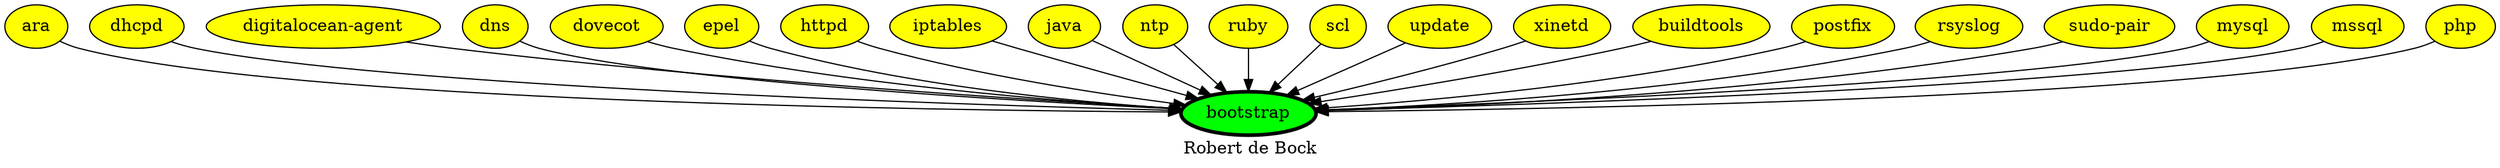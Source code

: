 digraph PhiloDilemma {
  node [width=0.4];
  label = "Robert de Bock" ;
  overlap=false
  {
    bootstrap [fillcolor=green style=filled penwidth=3]
    ara [fillcolor=yellow style=filled]
    dhcpd [fillcolor=yellow style=filled]
    "digitalocean-agent" [fillcolor=yellow style=filled]
    dns [fillcolor=yellow style=filled]
    dovecot [fillcolor=yellow style=filled]
    epel [fillcolor=yellow style=filled]    
    httpd [fillcolor=yellow style=filled]
    iptables [fillcolor=yellow style=filled]
    java [fillcolor=yellow style=filled]
    ntp [fillcolor=yellow style=filled]
    ruby [fillcolor=yellow style=filled]
    scl [fillcolor=yellow style=filled]
    update [fillcolor=yellow style=filled]
    xinetd [fillcolor=yellow style=filled]
    buildtools [fillcolor=yellow style=filled]
    postfix [fillcolor=yellow style=filled]
    rsyslog [fillcolor=yellow style=filled]
    "sudo-pair" [fillcolor=yellow style=filled]
    mysql [fillcolor=yellow style=filled]
    mssql [fillcolor=yellow style=filled]
    php [fillcolor=yellow style=filled]
  }
  {ara buildtools dhcpd "digitalocean-agent" dns dovecot epel httpd iptables java mysql mssql ntp php postfix rsyslog ruby scl "sudo-pair" update xinetd} -> bootstrap
}
